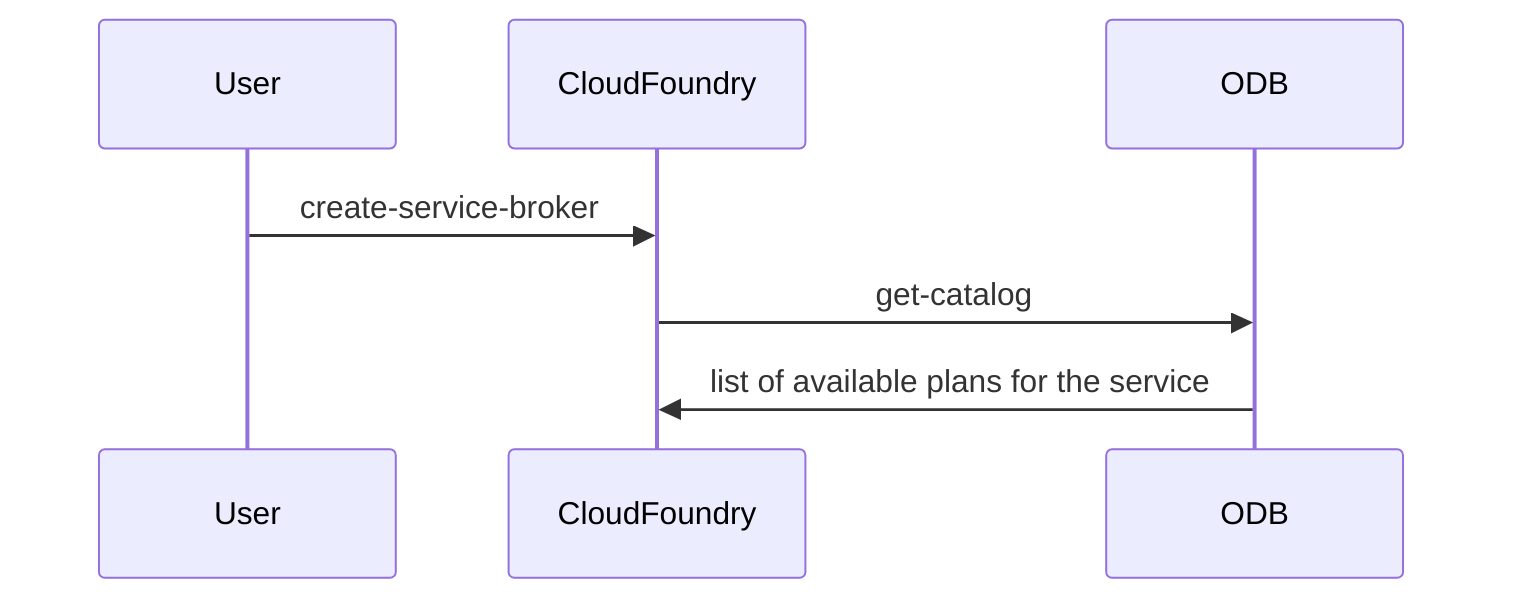 sequenceDiagram
  User->>CloudFoundry:create-service-broker
  CloudFoundry->>ODB:get-catalog
  ODB->>CloudFoundry:list of available plans for the service
